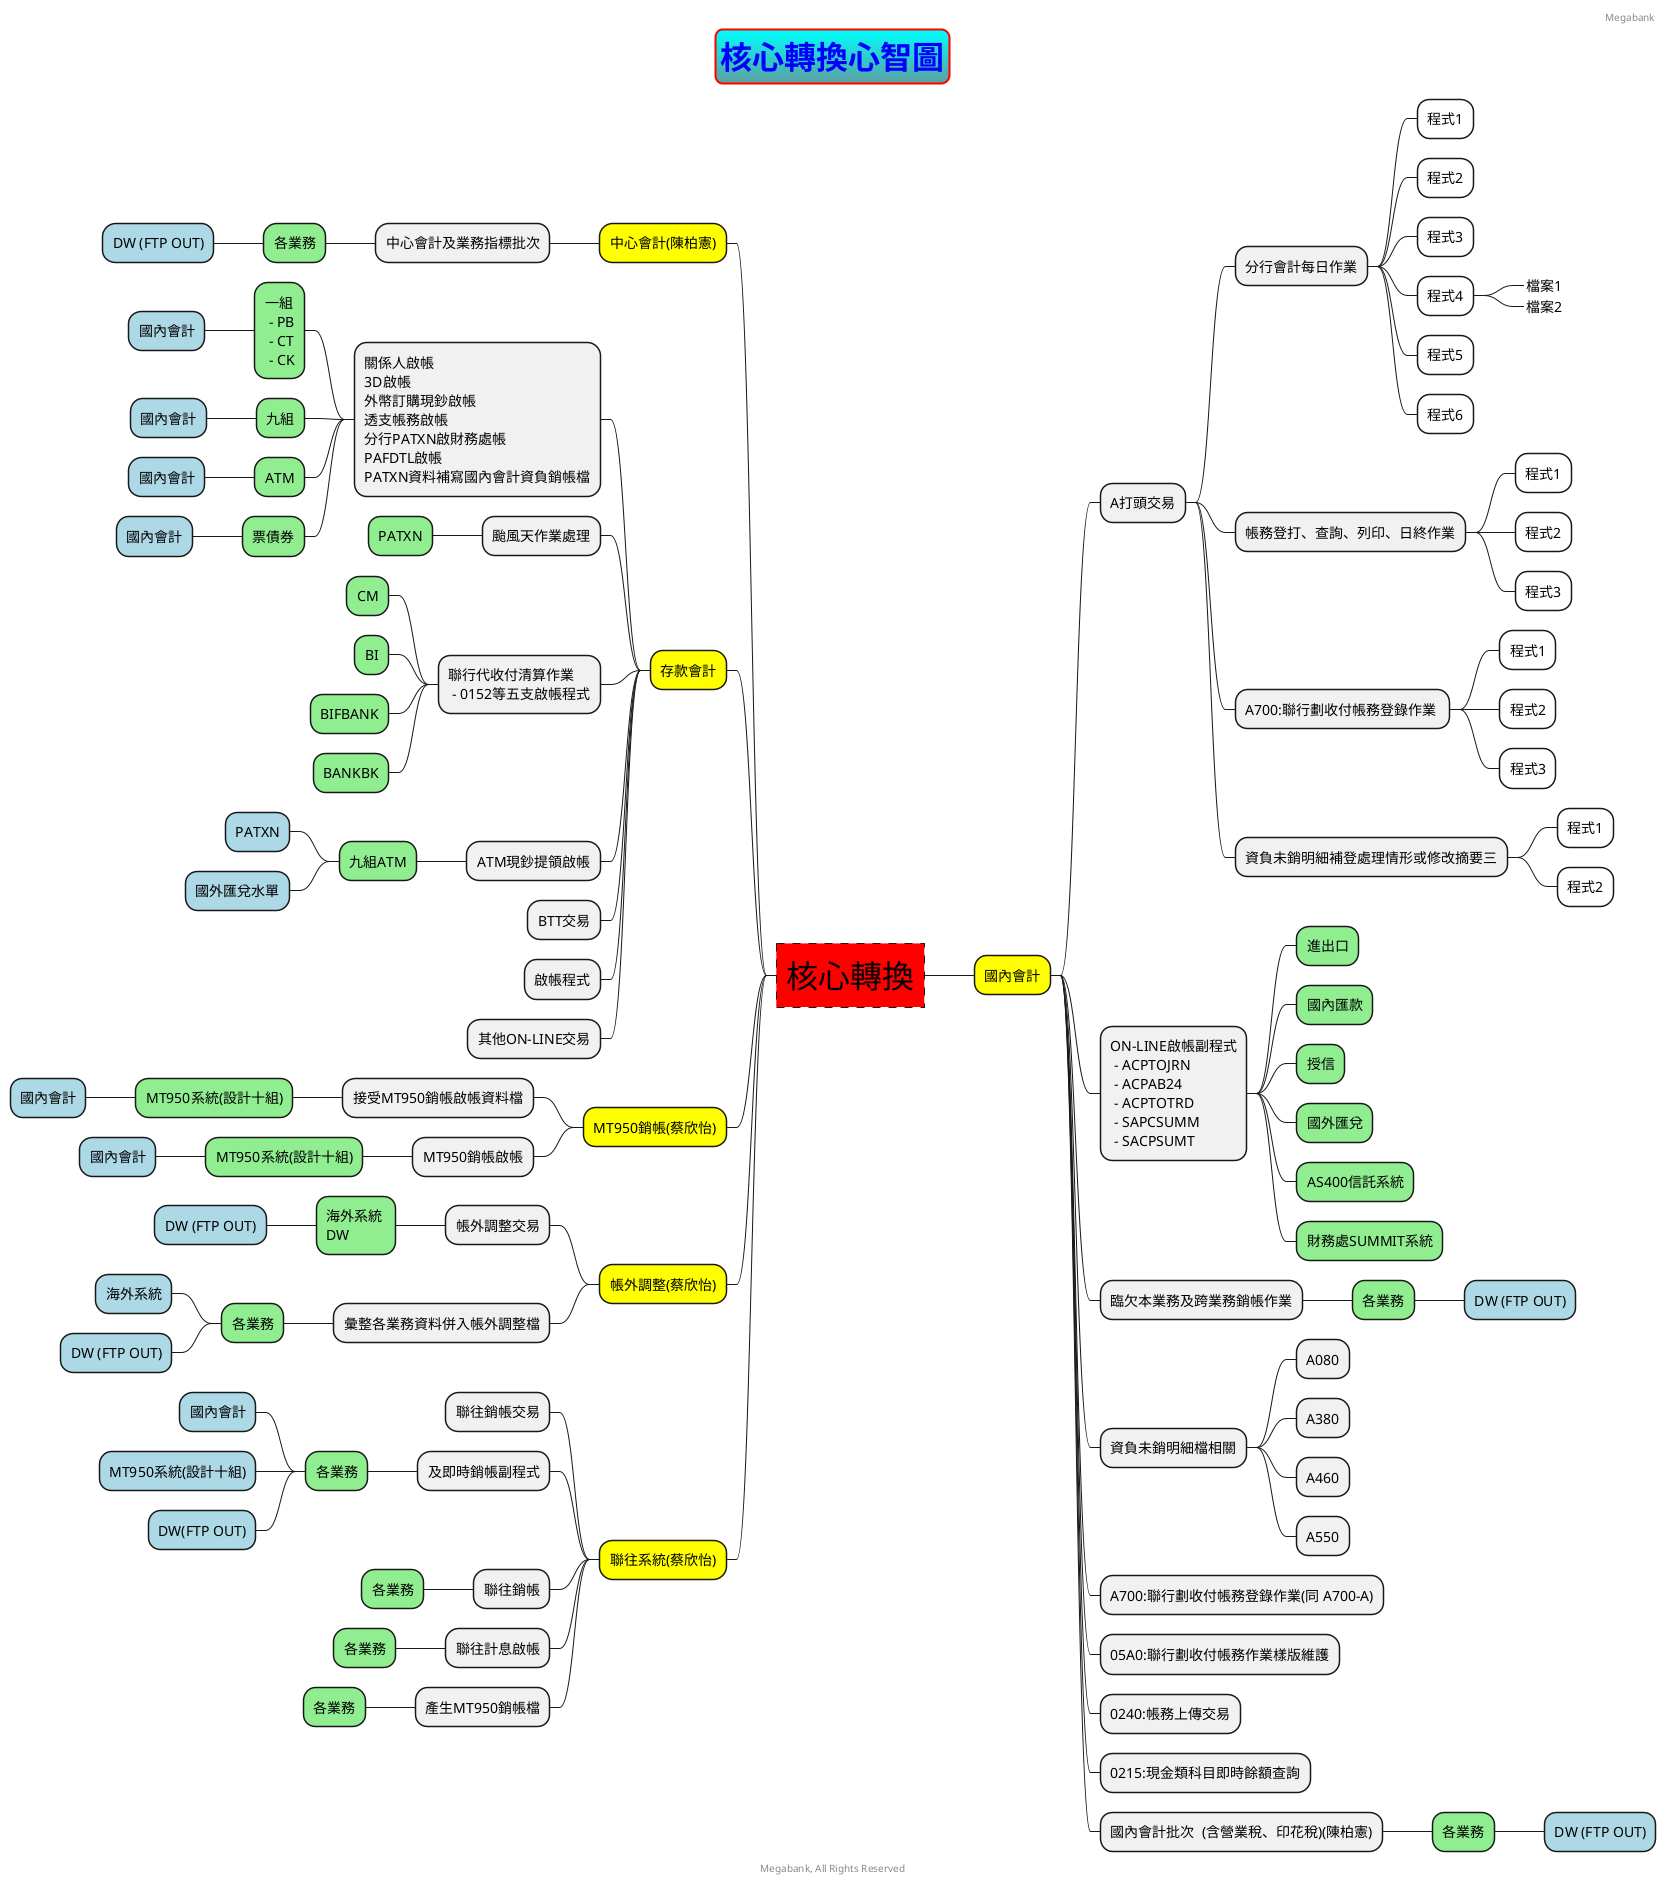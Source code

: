 @startmindmap test
skinparam titleBorderRoundCorner 15
skinparam titleBorderThickness 2
skinparam titleBorderColor red
skinparam titleBackgroundColor Aqua-CadetBlue

title 核心轉換心智圖

<style>
title {
  HorizontalAlignment right
  FontSize 32
  FontColor blue
}
rootNode {
    LineStyle 8.0;3.0
    LineColor red
    LineThickness 1.0
    RoundCorner 0
    Shadowing 0.0
    Fontsize 32
    BackgroundColor Red
}
mindmapDiagram {
    

    '第4層後白底
    :depth(4) {
      BackGroundColor white
    }
}
</style>

* 核心轉換
	*[#Yellow] 國內會計
		* A打頭交易
			* 分行會計每日作業
				* 程式1
				* 程式2
				* 程式3
				* 程式4
					*_ 檔案1
					*_ 檔案2
				* 程式5
				* 程式6
			* 帳務登打、查詢、列印、日終作業
				* 程式1
				* 程式2
				* 程式3
			* A700:聯行劃收付帳務登錄作業 
				* 程式1
				* 程式2
				* 程式3
			* 資負未銷明細補登處理情形或修改摘要三
				* 程式1
				* 程式2

		* ON-LINE啟帳副程式\n - ACPTOJRN \n - ACPAB24 \n - ACPTOTRD\n - SAPCSUMM \n - SACPSUMT
			*[#lightgreen] 進出口
			*[#lightgreen] 國內匯款
			*[#lightgreen] 授信
			*[#lightgreen] 國外匯兌
			*[#lightgreen] AS400信託系統
			*[#lightgreen] 財務處SUMMIT系統
		* 臨欠本業務及跨業務銷帳作業
			*[#lightgreen] 各業務
				*[#lightblue] DW (FTP OUT)
		* 資負未銷明細檔相關
			* A080
			* A380
			* A460
			* A550
		* A700:聯行劃收付帳務登錄作業(同 A700-A)
		* 05A0:聯行劃收付帳務作業樣版維護
		* 0240:帳務上傳交易
		* 0215:現金類科目即時餘額查詢
		* 國內會計批次  (含營業稅、印花稅)(陳柏憲)
			*[#lightgreen] 各業務
				*[#lightblue] DW (FTP OUT)

left side:
	*[#Yellow] 中心會計(陳柏憲)
		* 中心會計及業務指標批次
			*[#lightgreen] 各業務
				*[#lightblue] DW (FTP OUT)

	*[#Yellow] 存款會計
		* 關係人啟帳 \n3D啟帳 \n外幣訂購現鈔啟帳 \n透支帳務啟帳 \n分行PATXN啟財務處帳 \nPAFDTL啟帳 \nPATXN資料補寫國內會計資負銷帳檔
			*[#lightgreen] 一組\n - PB\n - CT\n - CK
				*[#lightblue] 國內會計
			*[#lightgreen] 九組
				*[#lightblue] 國內會計
			*[#lightgreen] ATM
				*[#lightblue] 國內會計
			*[#lightgreen] 票債券
				*[#lightblue] 國內會計
		* 颱風天作業處理
			*[#lightgreen] PATXN
		* 聯行代收付清算作業\n - 0152等五支啟帳程式
			*[#lightgreen] CM
			*[#lightgreen] BI
			*[#lightgreen] BIFBANK
			*[#lightgreen] BANKBK
		* ATM現鈔提領啟帳
			*[#lightgreen] 九組ATM
				*[#lightblue]  PATXN
				*[#lightblue]  國外匯兌水單
		* BTT交易
		* 啟帳程式
		* 其他ON-LINE交易

	*[#Yellow] MT950銷帳(蔡欣怡)
		* 接受MT950銷帳啟帳資料檔
			*[#lightgreen] MT950系統(設計十組)
				*[#lightblue] 國內會計
		* MT950銷帳啟帳
			*[#lightgreen] MT950系統(設計十組)
				*[#lightblue] 國內會計

	*[#Yellow] 帳外調整(蔡欣怡)
		* 帳外調整交易
			*[#lightgreen] 海外系統 \nDW
				*[#lightblue] DW (FTP OUT)
		* 彙整各業務資料併入帳外調整檔
			*[#lightgreen] 各業務
				*[#lightblue] 海外系統
				*[#lightblue] DW (FTP OUT)

	*[#Yellow] 聯往系統(蔡欣怡)
		* 聯往銷帳交易
		* 及即時銷帳副程式
			*[#lightgreen] 各業務
				*[#lightblue] 國內會計
				*[#lightblue] MT950系統(設計十組)
				*[#lightblue] DW(FTP OUT)
		* 聯往銷帳
			*[#lightgreen] 各業務
		* 聯往計息啟帳
			*[#lightgreen] 各業務
		* 產生MT950銷帳檔
			*[#lightgreen] 各業務
header
Megabank 
endheader

center footer Megabank, All Rights Reserved


@endmindmap
